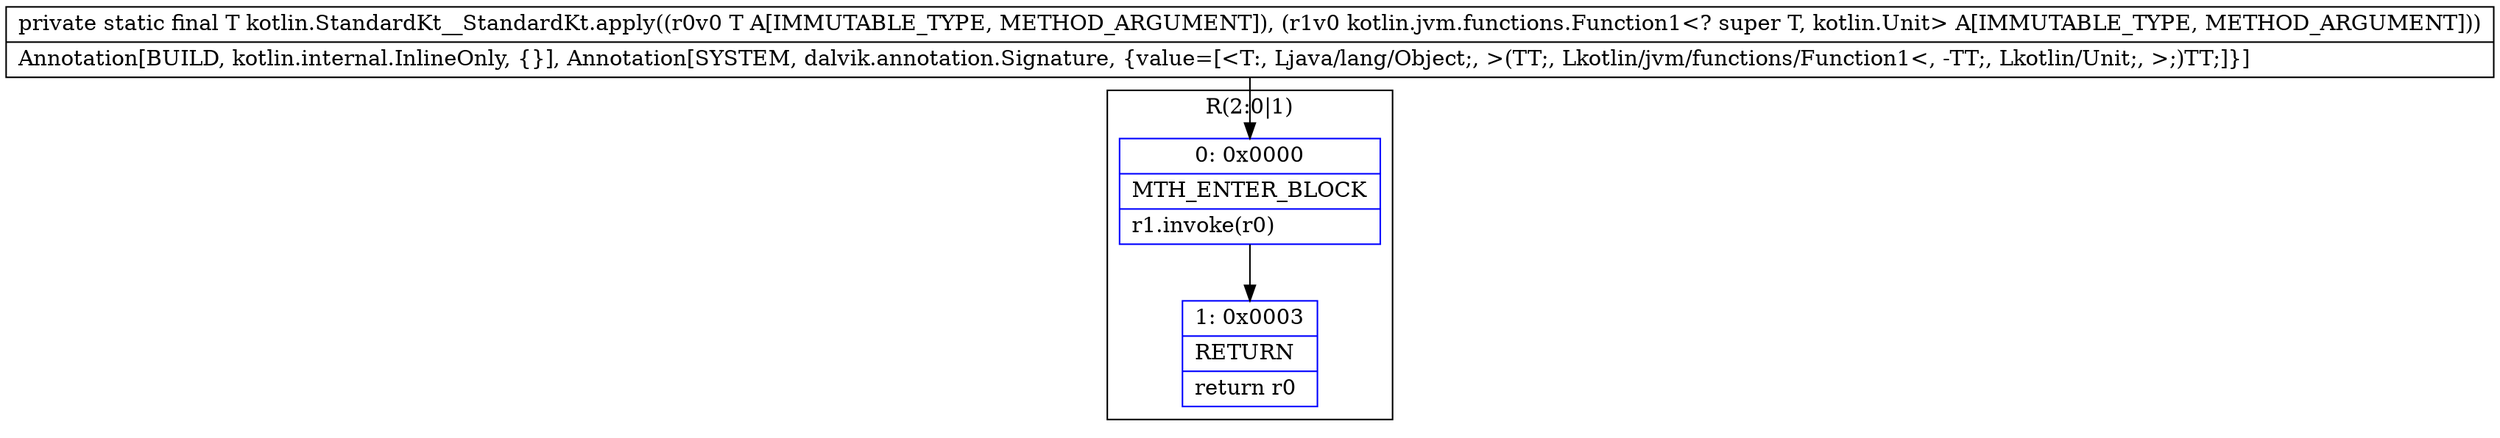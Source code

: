digraph "CFG forkotlin.StandardKt__StandardKt.apply(Ljava\/lang\/Object;Lkotlin\/jvm\/functions\/Function1;)Ljava\/lang\/Object;" {
subgraph cluster_Region_814819314 {
label = "R(2:0|1)";
node [shape=record,color=blue];
Node_0 [shape=record,label="{0\:\ 0x0000|MTH_ENTER_BLOCK\l|r1.invoke(r0)\l}"];
Node_1 [shape=record,label="{1\:\ 0x0003|RETURN\l|return r0\l}"];
}
MethodNode[shape=record,label="{private static final T kotlin.StandardKt__StandardKt.apply((r0v0 T A[IMMUTABLE_TYPE, METHOD_ARGUMENT]), (r1v0 kotlin.jvm.functions.Function1\<? super T, kotlin.Unit\> A[IMMUTABLE_TYPE, METHOD_ARGUMENT]))  | Annotation[BUILD, kotlin.internal.InlineOnly, \{\}], Annotation[SYSTEM, dalvik.annotation.Signature, \{value=[\<T:, Ljava\/lang\/Object;, \>(TT;, Lkotlin\/jvm\/functions\/Function1\<, \-TT;, Lkotlin\/Unit;, \>;)TT;]\}]\l}"];
MethodNode -> Node_0;
Node_0 -> Node_1;
}

